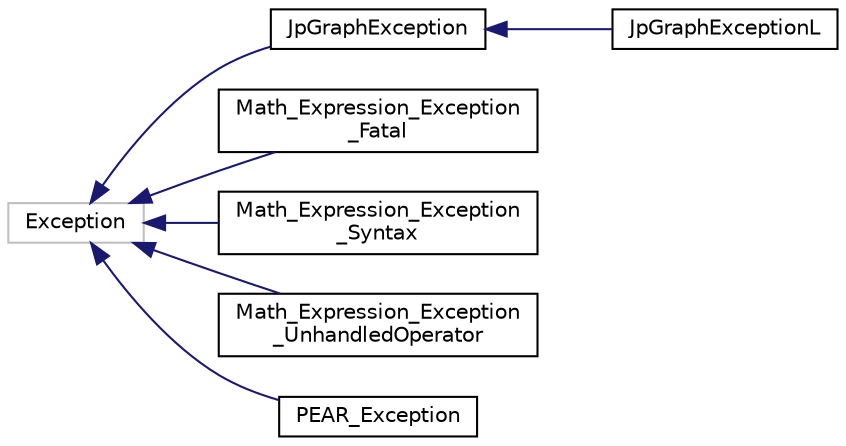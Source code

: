 digraph "Graphical Class Hierarchy"
{
 // LATEX_PDF_SIZE
  edge [fontname="Helvetica",fontsize="10",labelfontname="Helvetica",labelfontsize="10"];
  node [fontname="Helvetica",fontsize="10",shape=record];
  rankdir="LR";
  Node340 [label="Exception",height=0.2,width=0.4,color="grey75", fillcolor="white", style="filled",tooltip=" "];
  Node340 -> Node0 [dir="back",color="midnightblue",fontsize="10",style="solid",fontname="Helvetica"];
  Node0 [label="JpGraphException",height=0.2,width=0.4,color="black", fillcolor="white", style="filled",URL="$classJpGraphException.html",tooltip=" "];
  Node0 -> Node1 [dir="back",color="midnightblue",fontsize="10",style="solid",fontname="Helvetica"];
  Node1 [label="JpGraphExceptionL",height=0.2,width=0.4,color="black", fillcolor="white", style="filled",URL="$classJpGraphExceptionL.html",tooltip=" "];
  Node340 -> Node343 [dir="back",color="midnightblue",fontsize="10",style="solid",fontname="Helvetica"];
  Node343 [label="Math_Expression_Exception\l_Fatal",height=0.2,width=0.4,color="black", fillcolor="white", style="filled",URL="$classMath__Expression__Exception__Fatal.html",tooltip=" "];
  Node340 -> Node344 [dir="back",color="midnightblue",fontsize="10",style="solid",fontname="Helvetica"];
  Node344 [label="Math_Expression_Exception\l_Syntax",height=0.2,width=0.4,color="black", fillcolor="white", style="filled",URL="$classMath__Expression__Exception__Syntax.html",tooltip=" "];
  Node340 -> Node345 [dir="back",color="midnightblue",fontsize="10",style="solid",fontname="Helvetica"];
  Node345 [label="Math_Expression_Exception\l_UnhandledOperator",height=0.2,width=0.4,color="black", fillcolor="white", style="filled",URL="$classMath__Expression__Exception__UnhandledOperator.html",tooltip=" "];
  Node340 -> Node346 [dir="back",color="midnightblue",fontsize="10",style="solid",fontname="Helvetica"];
  Node346 [label="PEAR_Exception",height=0.2,width=0.4,color="black", fillcolor="white", style="filled",URL="$classPEAR__Exception.html",tooltip=" "];
}
